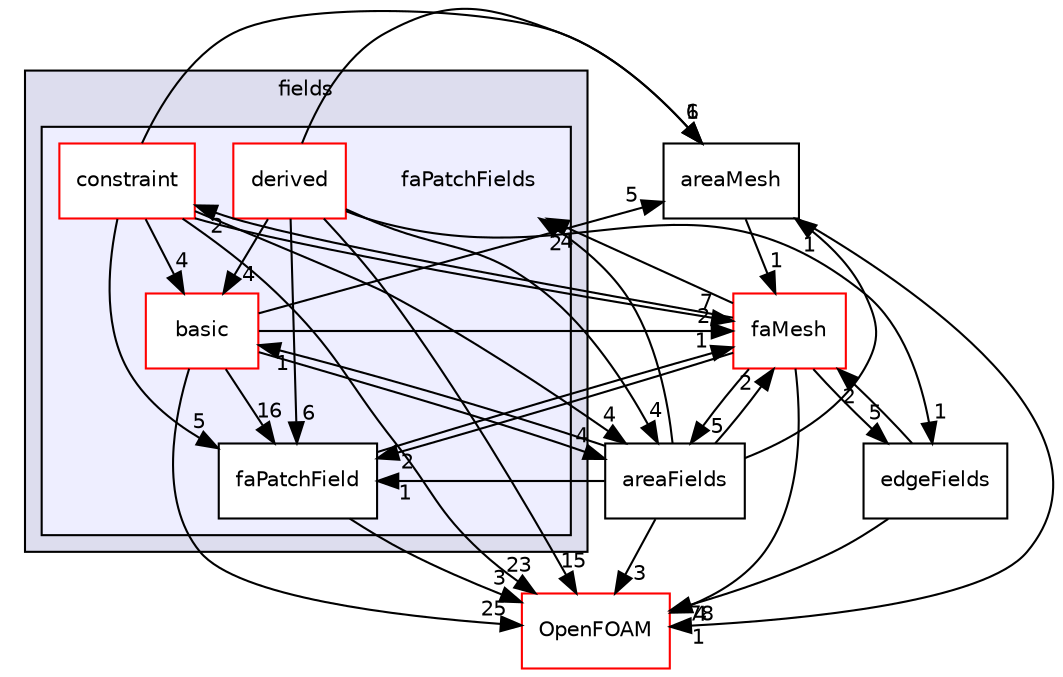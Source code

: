 digraph "src/finiteArea/fields/faPatchFields" {
  bgcolor=transparent;
  compound=true
  node [ fontsize="10", fontname="Helvetica"];
  edge [ labelfontsize="10", labelfontname="Helvetica"];
  subgraph clusterdir_82c77a639fb8894523e0866635d617d1 {
    graph [ bgcolor="#ddddee", pencolor="black", label="fields" fontname="Helvetica", fontsize="10", URL="dir_82c77a639fb8894523e0866635d617d1.html"]
  subgraph clusterdir_2ab18c7cf3ac70392000d64dbb3a76b5 {
    graph [ bgcolor="#eeeeff", pencolor="black", label="" URL="dir_2ab18c7cf3ac70392000d64dbb3a76b5.html"];
    dir_2ab18c7cf3ac70392000d64dbb3a76b5 [shape=plaintext label="faPatchFields"];
    dir_a3ace091d9f29f1a163e7ddba3bdb43a [shape=box label="basic" color="red" fillcolor="white" style="filled" URL="dir_a3ace091d9f29f1a163e7ddba3bdb43a.html"];
    dir_38e6e87377e490685541aa483d891142 [shape=box label="constraint" color="red" fillcolor="white" style="filled" URL="dir_38e6e87377e490685541aa483d891142.html"];
    dir_e199f5c11b5a7f232da4f9fe7f7d8b60 [shape=box label="derived" color="red" fillcolor="white" style="filled" URL="dir_e199f5c11b5a7f232da4f9fe7f7d8b60.html"];
    dir_45bb735b99283f509e93082dc5349c43 [shape=box label="faPatchField" color="black" fillcolor="white" style="filled" URL="dir_45bb735b99283f509e93082dc5349c43.html"];
  }
  }
  dir_aab456f5c1cc5dbfc723b55e621977f8 [shape=box label="edgeFields" URL="dir_aab456f5c1cc5dbfc723b55e621977f8.html"];
  dir_aa4bce7a1abbd72ee1f4d02ddf362a3b [shape=box label="areaMesh" URL="dir_aa4bce7a1abbd72ee1f4d02ddf362a3b.html"];
  dir_daaae48b02afa3c7d2f12c306bc03aaf [shape=box label="areaFields" URL="dir_daaae48b02afa3c7d2f12c306bc03aaf.html"];
  dir_c5473ff19b20e6ec4dfe5c310b3778a8 [shape=box label="OpenFOAM" color="red" URL="dir_c5473ff19b20e6ec4dfe5c310b3778a8.html"];
  dir_f14612db68a06d13a87d37d60dc895d5 [shape=box label="faMesh" color="red" URL="dir_f14612db68a06d13a87d37d60dc895d5.html"];
  dir_38e6e87377e490685541aa483d891142->dir_aa4bce7a1abbd72ee1f4d02ddf362a3b [headlabel="6", labeldistance=1.5 headhref="dir_000759_000714.html"];
  dir_38e6e87377e490685541aa483d891142->dir_a3ace091d9f29f1a163e7ddba3bdb43a [headlabel="4", labeldistance=1.5 headhref="dir_000759_000750.html"];
  dir_38e6e87377e490685541aa483d891142->dir_45bb735b99283f509e93082dc5349c43 [headlabel="5", labeldistance=1.5 headhref="dir_000759_000771.html"];
  dir_38e6e87377e490685541aa483d891142->dir_daaae48b02afa3c7d2f12c306bc03aaf [headlabel="4", labeldistance=1.5 headhref="dir_000759_000735.html"];
  dir_38e6e87377e490685541aa483d891142->dir_c5473ff19b20e6ec4dfe5c310b3778a8 [headlabel="23", labeldistance=1.5 headhref="dir_000759_002151.html"];
  dir_38e6e87377e490685541aa483d891142->dir_f14612db68a06d13a87d37d60dc895d5 [headlabel="7", labeldistance=1.5 headhref="dir_000759_000719.html"];
  dir_e199f5c11b5a7f232da4f9fe7f7d8b60->dir_aab456f5c1cc5dbfc723b55e621977f8 [headlabel="1", labeldistance=1.5 headhref="dir_000765_000736.html"];
  dir_e199f5c11b5a7f232da4f9fe7f7d8b60->dir_aa4bce7a1abbd72ee1f4d02ddf362a3b [headlabel="1", labeldistance=1.5 headhref="dir_000765_000714.html"];
  dir_e199f5c11b5a7f232da4f9fe7f7d8b60->dir_a3ace091d9f29f1a163e7ddba3bdb43a [headlabel="4", labeldistance=1.5 headhref="dir_000765_000750.html"];
  dir_e199f5c11b5a7f232da4f9fe7f7d8b60->dir_45bb735b99283f509e93082dc5349c43 [headlabel="6", labeldistance=1.5 headhref="dir_000765_000771.html"];
  dir_e199f5c11b5a7f232da4f9fe7f7d8b60->dir_daaae48b02afa3c7d2f12c306bc03aaf [headlabel="4", labeldistance=1.5 headhref="dir_000765_000735.html"];
  dir_e199f5c11b5a7f232da4f9fe7f7d8b60->dir_c5473ff19b20e6ec4dfe5c310b3778a8 [headlabel="15", labeldistance=1.5 headhref="dir_000765_002151.html"];
  dir_aab456f5c1cc5dbfc723b55e621977f8->dir_c5473ff19b20e6ec4dfe5c310b3778a8 [headlabel="4", labeldistance=1.5 headhref="dir_000736_002151.html"];
  dir_aab456f5c1cc5dbfc723b55e621977f8->dir_f14612db68a06d13a87d37d60dc895d5 [headlabel="2", labeldistance=1.5 headhref="dir_000736_000719.html"];
  dir_aa4bce7a1abbd72ee1f4d02ddf362a3b->dir_c5473ff19b20e6ec4dfe5c310b3778a8 [headlabel="1", labeldistance=1.5 headhref="dir_000714_002151.html"];
  dir_aa4bce7a1abbd72ee1f4d02ddf362a3b->dir_f14612db68a06d13a87d37d60dc895d5 [headlabel="1", labeldistance=1.5 headhref="dir_000714_000719.html"];
  dir_a3ace091d9f29f1a163e7ddba3bdb43a->dir_aa4bce7a1abbd72ee1f4d02ddf362a3b [headlabel="5", labeldistance=1.5 headhref="dir_000750_000714.html"];
  dir_a3ace091d9f29f1a163e7ddba3bdb43a->dir_45bb735b99283f509e93082dc5349c43 [headlabel="16", labeldistance=1.5 headhref="dir_000750_000771.html"];
  dir_a3ace091d9f29f1a163e7ddba3bdb43a->dir_daaae48b02afa3c7d2f12c306bc03aaf [headlabel="4", labeldistance=1.5 headhref="dir_000750_000735.html"];
  dir_a3ace091d9f29f1a163e7ddba3bdb43a->dir_c5473ff19b20e6ec4dfe5c310b3778a8 [headlabel="25", labeldistance=1.5 headhref="dir_000750_002151.html"];
  dir_a3ace091d9f29f1a163e7ddba3bdb43a->dir_f14612db68a06d13a87d37d60dc895d5 [headlabel="2", labeldistance=1.5 headhref="dir_000750_000719.html"];
  dir_45bb735b99283f509e93082dc5349c43->dir_c5473ff19b20e6ec4dfe5c310b3778a8 [headlabel="3", labeldistance=1.5 headhref="dir_000771_002151.html"];
  dir_45bb735b99283f509e93082dc5349c43->dir_f14612db68a06d13a87d37d60dc895d5 [headlabel="1", labeldistance=1.5 headhref="dir_000771_000719.html"];
  dir_daaae48b02afa3c7d2f12c306bc03aaf->dir_aa4bce7a1abbd72ee1f4d02ddf362a3b [headlabel="1", labeldistance=1.5 headhref="dir_000735_000714.html"];
  dir_daaae48b02afa3c7d2f12c306bc03aaf->dir_a3ace091d9f29f1a163e7ddba3bdb43a [headlabel="1", labeldistance=1.5 headhref="dir_000735_000750.html"];
  dir_daaae48b02afa3c7d2f12c306bc03aaf->dir_45bb735b99283f509e93082dc5349c43 [headlabel="1", labeldistance=1.5 headhref="dir_000735_000771.html"];
  dir_daaae48b02afa3c7d2f12c306bc03aaf->dir_c5473ff19b20e6ec4dfe5c310b3778a8 [headlabel="3", labeldistance=1.5 headhref="dir_000735_002151.html"];
  dir_daaae48b02afa3c7d2f12c306bc03aaf->dir_2ab18c7cf3ac70392000d64dbb3a76b5 [headlabel="2", labeldistance=1.5 headhref="dir_000735_000749.html"];
  dir_daaae48b02afa3c7d2f12c306bc03aaf->dir_f14612db68a06d13a87d37d60dc895d5 [headlabel="2", labeldistance=1.5 headhref="dir_000735_000719.html"];
  dir_f14612db68a06d13a87d37d60dc895d5->dir_38e6e87377e490685541aa483d891142 [headlabel="2", labeldistance=1.5 headhref="dir_000719_000759.html"];
  dir_f14612db68a06d13a87d37d60dc895d5->dir_aab456f5c1cc5dbfc723b55e621977f8 [headlabel="5", labeldistance=1.5 headhref="dir_000719_000736.html"];
  dir_f14612db68a06d13a87d37d60dc895d5->dir_45bb735b99283f509e93082dc5349c43 [headlabel="2", labeldistance=1.5 headhref="dir_000719_000771.html"];
  dir_f14612db68a06d13a87d37d60dc895d5->dir_daaae48b02afa3c7d2f12c306bc03aaf [headlabel="5", labeldistance=1.5 headhref="dir_000719_000735.html"];
  dir_f14612db68a06d13a87d37d60dc895d5->dir_c5473ff19b20e6ec4dfe5c310b3778a8 [headlabel="78", labeldistance=1.5 headhref="dir_000719_002151.html"];
  dir_f14612db68a06d13a87d37d60dc895d5->dir_2ab18c7cf3ac70392000d64dbb3a76b5 [headlabel="4", labeldistance=1.5 headhref="dir_000719_000749.html"];
}
